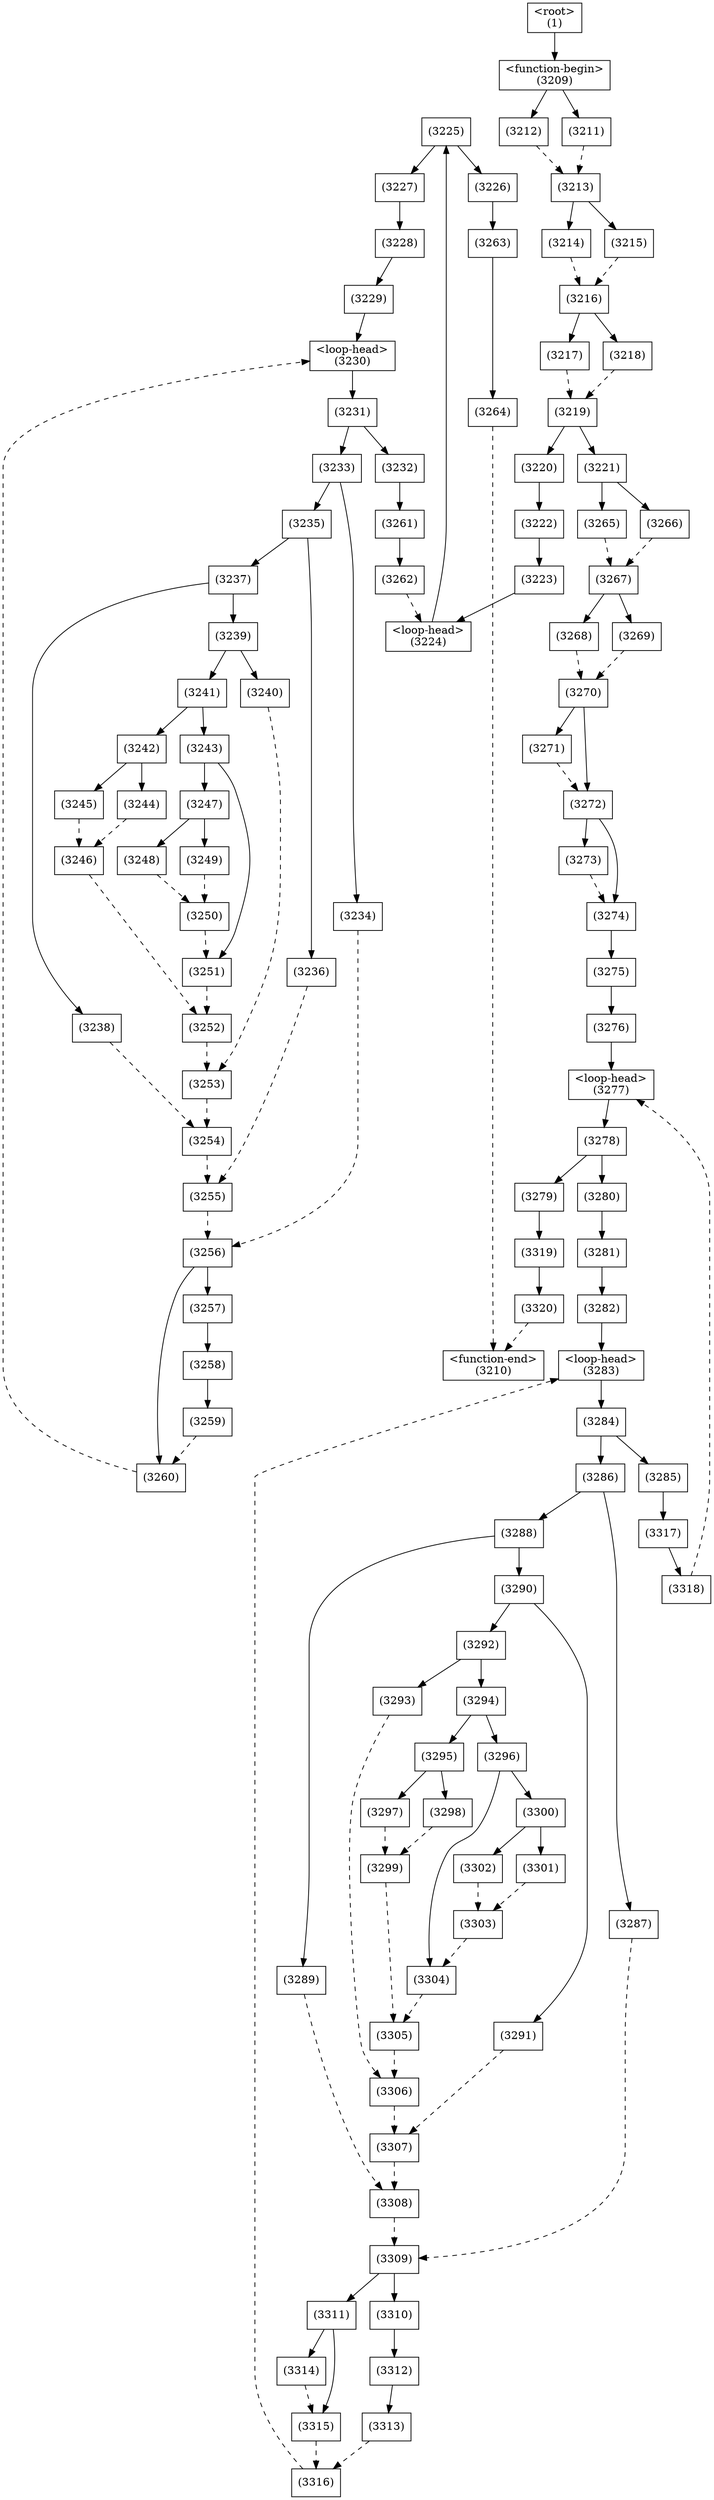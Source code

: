 digraph graphname {
n3320 [shape=box,label="(3320)"];
n3319 -> n3320[style="solid"];
n3319 [shape=box,label="(3319)"];
n3279 -> n3319[style="solid"];
n3318 [shape=box,label="(3318)"];
n3317 -> n3318[style="solid"];
n3317 [shape=box,label="(3317)"];
n3285 -> n3317[style="solid"];
n3316 [shape=box,label="(3316)"];
n3315 -> n3316[style="dashed"];
n3313 -> n3316[style="dashed"];
n3315 [shape=box,label="(3315)"];
n3314 -> n3315[style="dashed"];
n3311 -> n3315[style="solid"];
n3314 [shape=box,label="(3314)"];
n3311 -> n3314[style="solid"];
n3313 [shape=box,label="(3313)"];
n3312 -> n3313[style="solid"];
n3312 [shape=box,label="(3312)"];
n3310 -> n3312[style="solid"];
n3311 [shape=box,label="(3311)"];
n3309 -> n3311[style="solid"];
n3310 [shape=box,label="(3310)"];
n3309 -> n3310[style="solid"];
n3309 [shape=box,label="(3309)"];
n3308 -> n3309[style="dashed"];
n3287 -> n3309[style="dashed"];
n3308 [shape=box,label="(3308)"];
n3307 -> n3308[style="dashed"];
n3289 -> n3308[style="dashed"];
n3307 [shape=box,label="(3307)"];
n3306 -> n3307[style="dashed"];
n3291 -> n3307[style="dashed"];
n3306 [shape=box,label="(3306)"];
n3305 -> n3306[style="dashed"];
n3293 -> n3306[style="dashed"];
n3305 [shape=box,label="(3305)"];
n3304 -> n3305[style="dashed"];
n3299 -> n3305[style="dashed"];
n3304 [shape=box,label="(3304)"];
n3303 -> n3304[style="dashed"];
n3296 -> n3304[style="solid"];
n3303 [shape=box,label="(3303)"];
n3302 -> n3303[style="dashed"];
n3301 -> n3303[style="dashed"];
n3302 [shape=box,label="(3302)"];
n3300 -> n3302[style="solid"];
n3301 [shape=box,label="(3301)"];
n3300 -> n3301[style="solid"];
n3300 [shape=box,label="(3300)"];
n3296 -> n3300[style="solid"];
n3299 [shape=box,label="(3299)"];
n3298 -> n3299[style="dashed"];
n3297 -> n3299[style="dashed"];
n3298 [shape=box,label="(3298)"];
n3295 -> n3298[style="solid"];
n3297 [shape=box,label="(3297)"];
n3295 -> n3297[style="solid"];
n3296 [shape=box,label="(3296)"];
n3294 -> n3296[style="solid"];
n3295 [shape=box,label="(3295)"];
n3294 -> n3295[style="solid"];
n3294 [shape=box,label="(3294)"];
n3292 -> n3294[style="solid"];
n3293 [shape=box,label="(3293)"];
n3292 -> n3293[style="solid"];
n3292 [shape=box,label="(3292)"];
n3290 -> n3292[style="solid"];
n3291 [shape=box,label="(3291)"];
n3290 -> n3291[style="solid"];
n3290 [shape=box,label="(3290)"];
n3288 -> n3290[style="solid"];
n3289 [shape=box,label="(3289)"];
n3288 -> n3289[style="solid"];
n3288 [shape=box,label="(3288)"];
n3286 -> n3288[style="solid"];
n3287 [shape=box,label="(3287)"];
n3286 -> n3287[style="solid"];
n3286 [shape=box,label="(3286)"];
n3284 -> n3286[style="solid"];
n3285 [shape=box,label="(3285)"];
n3284 -> n3285[style="solid"];
n3284 [shape=box,label="(3284)"];
n3283 -> n3284[style="solid"];
n3283 [shape=box,label="<loop-head>
(3283)"];
n3316 -> n3283[style="dashed"];
n3282 -> n3283[style="solid"];
n3282 [shape=box,label="(3282)"];
n3281 -> n3282[style="solid"];
n3281 [shape=box,label="(3281)"];
n3280 -> n3281[style="solid"];
n3280 [shape=box,label="(3280)"];
n3278 -> n3280[style="solid"];
n3279 [shape=box,label="(3279)"];
n3278 -> n3279[style="solid"];
n3278 [shape=box,label="(3278)"];
n3277 -> n3278[style="solid"];
n3277 [shape=box,label="<loop-head>
(3277)"];
n3318 -> n3277[style="dashed"];
n3276 -> n3277[style="solid"];
n3276 [shape=box,label="(3276)"];
n3275 -> n3276[style="solid"];
n3275 [shape=box,label="(3275)"];
n3274 -> n3275[style="solid"];
n3274 [shape=box,label="(3274)"];
n3273 -> n3274[style="dashed"];
n3272 -> n3274[style="solid"];
n3273 [shape=box,label="(3273)"];
n3272 -> n3273[style="solid"];
n3272 [shape=box,label="(3272)"];
n3271 -> n3272[style="dashed"];
n3270 -> n3272[style="solid"];
n3271 [shape=box,label="(3271)"];
n3270 -> n3271[style="solid"];
n3270 [shape=box,label="(3270)"];
n3269 -> n3270[style="dashed"];
n3268 -> n3270[style="dashed"];
n3269 [shape=box,label="(3269)"];
n3267 -> n3269[style="solid"];
n3268 [shape=box,label="(3268)"];
n3267 -> n3268[style="solid"];
n3267 [shape=box,label="(3267)"];
n3266 -> n3267[style="dashed"];
n3265 -> n3267[style="dashed"];
n3266 [shape=box,label="(3266)"];
n3221 -> n3266[style="solid"];
n3265 [shape=box,label="(3265)"];
n3221 -> n3265[style="solid"];
n3264 [shape=box,label="(3264)"];
n3263 -> n3264[style="solid"];
n3263 [shape=box,label="(3263)"];
n3226 -> n3263[style="solid"];
n3262 [shape=box,label="(3262)"];
n3261 -> n3262[style="solid"];
n3261 [shape=box,label="(3261)"];
n3232 -> n3261[style="solid"];
n3260 [shape=box,label="(3260)"];
n3259 -> n3260[style="dashed"];
n3256 -> n3260[style="solid"];
n3259 [shape=box,label="(3259)"];
n3258 -> n3259[style="solid"];
n3258 [shape=box,label="(3258)"];
n3257 -> n3258[style="solid"];
n3257 [shape=box,label="(3257)"];
n3256 -> n3257[style="solid"];
n3256 [shape=box,label="(3256)"];
n3255 -> n3256[style="dashed"];
n3234 -> n3256[style="dashed"];
n3255 [shape=box,label="(3255)"];
n3254 -> n3255[style="dashed"];
n3236 -> n3255[style="dashed"];
n3254 [shape=box,label="(3254)"];
n3253 -> n3254[style="dashed"];
n3238 -> n3254[style="dashed"];
n3253 [shape=box,label="(3253)"];
n3252 -> n3253[style="dashed"];
n3240 -> n3253[style="dashed"];
n3252 [shape=box,label="(3252)"];
n3251 -> n3252[style="dashed"];
n3246 -> n3252[style="dashed"];
n3251 [shape=box,label="(3251)"];
n3250 -> n3251[style="dashed"];
n3243 -> n3251[style="solid"];
n3250 [shape=box,label="(3250)"];
n3249 -> n3250[style="dashed"];
n3248 -> n3250[style="dashed"];
n3249 [shape=box,label="(3249)"];
n3247 -> n3249[style="solid"];
n3248 [shape=box,label="(3248)"];
n3247 -> n3248[style="solid"];
n3247 [shape=box,label="(3247)"];
n3243 -> n3247[style="solid"];
n3246 [shape=box,label="(3246)"];
n3245 -> n3246[style="dashed"];
n3244 -> n3246[style="dashed"];
n3245 [shape=box,label="(3245)"];
n3242 -> n3245[style="solid"];
n3244 [shape=box,label="(3244)"];
n3242 -> n3244[style="solid"];
n3243 [shape=box,label="(3243)"];
n3241 -> n3243[style="solid"];
n3242 [shape=box,label="(3242)"];
n3241 -> n3242[style="solid"];
n3241 [shape=box,label="(3241)"];
n3239 -> n3241[style="solid"];
n3240 [shape=box,label="(3240)"];
n3239 -> n3240[style="solid"];
n3239 [shape=box,label="(3239)"];
n3237 -> n3239[style="solid"];
n3238 [shape=box,label="(3238)"];
n3237 -> n3238[style="solid"];
n3237 [shape=box,label="(3237)"];
n3235 -> n3237[style="solid"];
n3236 [shape=box,label="(3236)"];
n3235 -> n3236[style="solid"];
n3235 [shape=box,label="(3235)"];
n3233 -> n3235[style="solid"];
n3234 [shape=box,label="(3234)"];
n3233 -> n3234[style="solid"];
n3233 [shape=box,label="(3233)"];
n3231 -> n3233[style="solid"];
n3232 [shape=box,label="(3232)"];
n3231 -> n3232[style="solid"];
n3231 [shape=box,label="(3231)"];
n3230 -> n3231[style="solid"];
n3230 [shape=box,label="<loop-head>
(3230)"];
n3260 -> n3230[style="dashed"];
n3229 -> n3230[style="solid"];
n3229 [shape=box,label="(3229)"];
n3228 -> n3229[style="solid"];
n3228 [shape=box,label="(3228)"];
n3227 -> n3228[style="solid"];
n3227 [shape=box,label="(3227)"];
n3225 -> n3227[style="solid"];
n3226 [shape=box,label="(3226)"];
n3225 -> n3226[style="solid"];
n3225 [shape=box,label="(3225)"];
n3224 -> n3225[style="solid"];
n3224 [shape=box,label="<loop-head>
(3224)"];
n3262 -> n3224[style="dashed"];
n3223 -> n3224[style="solid"];
n3223 [shape=box,label="(3223)"];
n3222 -> n3223[style="solid"];
n3222 [shape=box,label="(3222)"];
n3220 -> n3222[style="solid"];
n3221 [shape=box,label="(3221)"];
n3219 -> n3221[style="solid"];
n3220 [shape=box,label="(3220)"];
n3219 -> n3220[style="solid"];
n3219 [shape=box,label="(3219)"];
n3218 -> n3219[style="dashed"];
n3217 -> n3219[style="dashed"];
n3218 [shape=box,label="(3218)"];
n3216 -> n3218[style="solid"];
n3217 [shape=box,label="(3217)"];
n3216 -> n3217[style="solid"];
n3216 [shape=box,label="(3216)"];
n3215 -> n3216[style="dashed"];
n3214 -> n3216[style="dashed"];
n3215 [shape=box,label="(3215)"];
n3213 -> n3215[style="solid"];
n3214 [shape=box,label="(3214)"];
n3213 -> n3214[style="solid"];
n3213 [shape=box,label="(3213)"];
n3212 -> n3213[style="dashed"];
n3211 -> n3213[style="dashed"];
n3212 [shape=box,label="(3212)"];
n3209 -> n3212[style="solid"];
n3211 [shape=box,label="(3211)"];
n3209 -> n3211[style="solid"];
n3210 [shape=box,label="<function-end>
(3210)"];
n3320 -> n3210[style="dashed"];
n3264 -> n3210[style="dashed"];
n3209 [shape=box,label="<function-begin>
(3209)"];
n1 -> n3209[style="solid"];
n1 [shape=box,label="<root>
(1)"];
}
